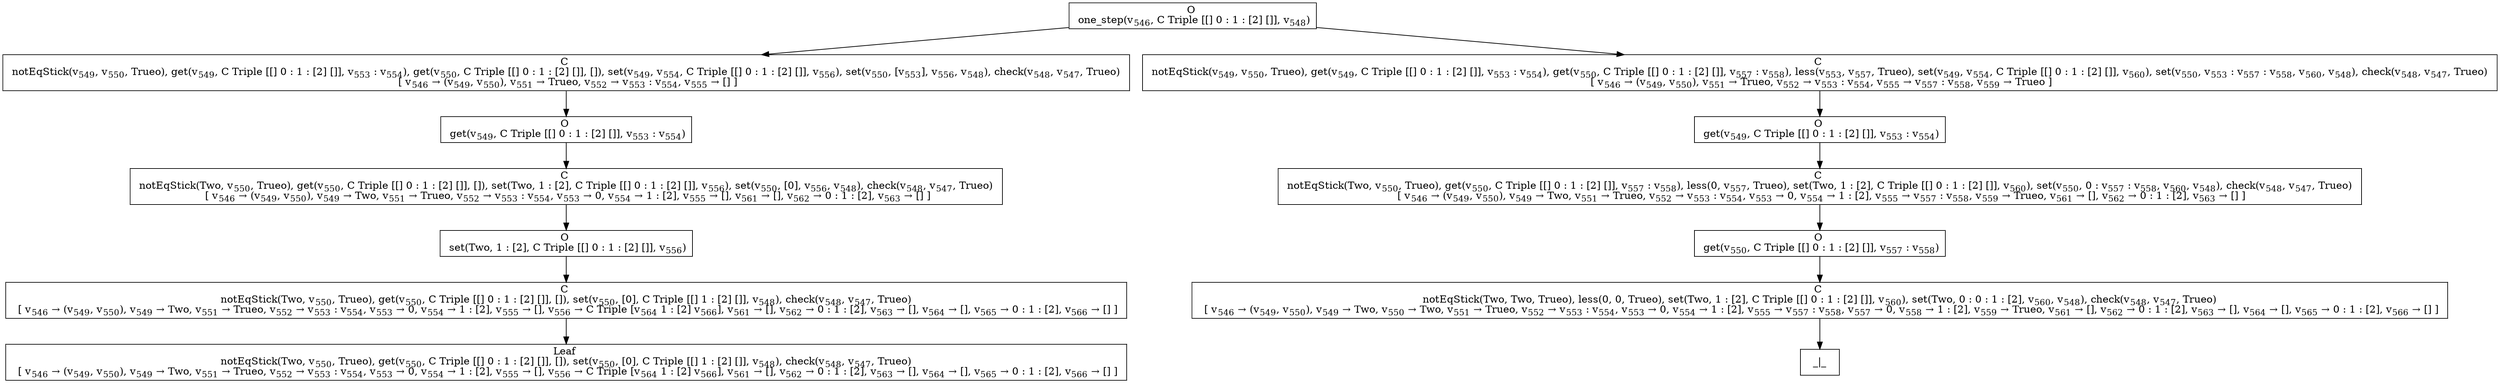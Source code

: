digraph {
    graph [rankdir=TB
          ,bgcolor=transparent];
    node [shape=box
         ,fillcolor=white
         ,style=filled];
    0 [label=<O <BR/> one_step(v<SUB>546</SUB>, C Triple [[] 0 : 1 : [2] []], v<SUB>548</SUB>)>];
    1 [label=<C <BR/> notEqStick(v<SUB>549</SUB>, v<SUB>550</SUB>, Trueo), get(v<SUB>549</SUB>, C Triple [[] 0 : 1 : [2] []], v<SUB>553</SUB> : v<SUB>554</SUB>), get(v<SUB>550</SUB>, C Triple [[] 0 : 1 : [2] []], []), set(v<SUB>549</SUB>, v<SUB>554</SUB>, C Triple [[] 0 : 1 : [2] []], v<SUB>556</SUB>), set(v<SUB>550</SUB>, [v<SUB>553</SUB>], v<SUB>556</SUB>, v<SUB>548</SUB>), check(v<SUB>548</SUB>, v<SUB>547</SUB>, Trueo) <BR/>  [ v<SUB>546</SUB> &rarr; (v<SUB>549</SUB>, v<SUB>550</SUB>), v<SUB>551</SUB> &rarr; Trueo, v<SUB>552</SUB> &rarr; v<SUB>553</SUB> : v<SUB>554</SUB>, v<SUB>555</SUB> &rarr; [] ] >];
    2 [label=<C <BR/> notEqStick(v<SUB>549</SUB>, v<SUB>550</SUB>, Trueo), get(v<SUB>549</SUB>, C Triple [[] 0 : 1 : [2] []], v<SUB>553</SUB> : v<SUB>554</SUB>), get(v<SUB>550</SUB>, C Triple [[] 0 : 1 : [2] []], v<SUB>557</SUB> : v<SUB>558</SUB>), less(v<SUB>553</SUB>, v<SUB>557</SUB>, Trueo), set(v<SUB>549</SUB>, v<SUB>554</SUB>, C Triple [[] 0 : 1 : [2] []], v<SUB>560</SUB>), set(v<SUB>550</SUB>, v<SUB>553</SUB> : v<SUB>557</SUB> : v<SUB>558</SUB>, v<SUB>560</SUB>, v<SUB>548</SUB>), check(v<SUB>548</SUB>, v<SUB>547</SUB>, Trueo) <BR/>  [ v<SUB>546</SUB> &rarr; (v<SUB>549</SUB>, v<SUB>550</SUB>), v<SUB>551</SUB> &rarr; Trueo, v<SUB>552</SUB> &rarr; v<SUB>553</SUB> : v<SUB>554</SUB>, v<SUB>555</SUB> &rarr; v<SUB>557</SUB> : v<SUB>558</SUB>, v<SUB>559</SUB> &rarr; Trueo ] >];
    3 [label=<O <BR/> get(v<SUB>549</SUB>, C Triple [[] 0 : 1 : [2] []], v<SUB>553</SUB> : v<SUB>554</SUB>)>];
    4 [label=<C <BR/> notEqStick(Two, v<SUB>550</SUB>, Trueo), get(v<SUB>550</SUB>, C Triple [[] 0 : 1 : [2] []], []), set(Two, 1 : [2], C Triple [[] 0 : 1 : [2] []], v<SUB>556</SUB>), set(v<SUB>550</SUB>, [0], v<SUB>556</SUB>, v<SUB>548</SUB>), check(v<SUB>548</SUB>, v<SUB>547</SUB>, Trueo) <BR/>  [ v<SUB>546</SUB> &rarr; (v<SUB>549</SUB>, v<SUB>550</SUB>), v<SUB>549</SUB> &rarr; Two, v<SUB>551</SUB> &rarr; Trueo, v<SUB>552</SUB> &rarr; v<SUB>553</SUB> : v<SUB>554</SUB>, v<SUB>553</SUB> &rarr; 0, v<SUB>554</SUB> &rarr; 1 : [2], v<SUB>555</SUB> &rarr; [], v<SUB>561</SUB> &rarr; [], v<SUB>562</SUB> &rarr; 0 : 1 : [2], v<SUB>563</SUB> &rarr; [] ] >];
    5 [label=<O <BR/> set(Two, 1 : [2], C Triple [[] 0 : 1 : [2] []], v<SUB>556</SUB>)>];
    6 [label=<C <BR/> notEqStick(Two, v<SUB>550</SUB>, Trueo), get(v<SUB>550</SUB>, C Triple [[] 0 : 1 : [2] []], []), set(v<SUB>550</SUB>, [0], C Triple [[] 1 : [2] []], v<SUB>548</SUB>), check(v<SUB>548</SUB>, v<SUB>547</SUB>, Trueo) <BR/>  [ v<SUB>546</SUB> &rarr; (v<SUB>549</SUB>, v<SUB>550</SUB>), v<SUB>549</SUB> &rarr; Two, v<SUB>551</SUB> &rarr; Trueo, v<SUB>552</SUB> &rarr; v<SUB>553</SUB> : v<SUB>554</SUB>, v<SUB>553</SUB> &rarr; 0, v<SUB>554</SUB> &rarr; 1 : [2], v<SUB>555</SUB> &rarr; [], v<SUB>556</SUB> &rarr; C Triple [v<SUB>564</SUB> 1 : [2] v<SUB>566</SUB>], v<SUB>561</SUB> &rarr; [], v<SUB>562</SUB> &rarr; 0 : 1 : [2], v<SUB>563</SUB> &rarr; [], v<SUB>564</SUB> &rarr; [], v<SUB>565</SUB> &rarr; 0 : 1 : [2], v<SUB>566</SUB> &rarr; [] ] >];
    7 [label=<Leaf <BR/> notEqStick(Two, v<SUB>550</SUB>, Trueo), get(v<SUB>550</SUB>, C Triple [[] 0 : 1 : [2] []], []), set(v<SUB>550</SUB>, [0], C Triple [[] 1 : [2] []], v<SUB>548</SUB>), check(v<SUB>548</SUB>, v<SUB>547</SUB>, Trueo) <BR/>  [ v<SUB>546</SUB> &rarr; (v<SUB>549</SUB>, v<SUB>550</SUB>), v<SUB>549</SUB> &rarr; Two, v<SUB>551</SUB> &rarr; Trueo, v<SUB>552</SUB> &rarr; v<SUB>553</SUB> : v<SUB>554</SUB>, v<SUB>553</SUB> &rarr; 0, v<SUB>554</SUB> &rarr; 1 : [2], v<SUB>555</SUB> &rarr; [], v<SUB>556</SUB> &rarr; C Triple [v<SUB>564</SUB> 1 : [2] v<SUB>566</SUB>], v<SUB>561</SUB> &rarr; [], v<SUB>562</SUB> &rarr; 0 : 1 : [2], v<SUB>563</SUB> &rarr; [], v<SUB>564</SUB> &rarr; [], v<SUB>565</SUB> &rarr; 0 : 1 : [2], v<SUB>566</SUB> &rarr; [] ] >];
    8 [label=<O <BR/> get(v<SUB>549</SUB>, C Triple [[] 0 : 1 : [2] []], v<SUB>553</SUB> : v<SUB>554</SUB>)>];
    9 [label=<C <BR/> notEqStick(Two, v<SUB>550</SUB>, Trueo), get(v<SUB>550</SUB>, C Triple [[] 0 : 1 : [2] []], v<SUB>557</SUB> : v<SUB>558</SUB>), less(0, v<SUB>557</SUB>, Trueo), set(Two, 1 : [2], C Triple [[] 0 : 1 : [2] []], v<SUB>560</SUB>), set(v<SUB>550</SUB>, 0 : v<SUB>557</SUB> : v<SUB>558</SUB>, v<SUB>560</SUB>, v<SUB>548</SUB>), check(v<SUB>548</SUB>, v<SUB>547</SUB>, Trueo) <BR/>  [ v<SUB>546</SUB> &rarr; (v<SUB>549</SUB>, v<SUB>550</SUB>), v<SUB>549</SUB> &rarr; Two, v<SUB>551</SUB> &rarr; Trueo, v<SUB>552</SUB> &rarr; v<SUB>553</SUB> : v<SUB>554</SUB>, v<SUB>553</SUB> &rarr; 0, v<SUB>554</SUB> &rarr; 1 : [2], v<SUB>555</SUB> &rarr; v<SUB>557</SUB> : v<SUB>558</SUB>, v<SUB>559</SUB> &rarr; Trueo, v<SUB>561</SUB> &rarr; [], v<SUB>562</SUB> &rarr; 0 : 1 : [2], v<SUB>563</SUB> &rarr; [] ] >];
    10 [label=<O <BR/> get(v<SUB>550</SUB>, C Triple [[] 0 : 1 : [2] []], v<SUB>557</SUB> : v<SUB>558</SUB>)>];
    11 [label=<C <BR/> notEqStick(Two, Two, Trueo), less(0, 0, Trueo), set(Two, 1 : [2], C Triple [[] 0 : 1 : [2] []], v<SUB>560</SUB>), set(Two, 0 : 0 : 1 : [2], v<SUB>560</SUB>, v<SUB>548</SUB>), check(v<SUB>548</SUB>, v<SUB>547</SUB>, Trueo) <BR/>  [ v<SUB>546</SUB> &rarr; (v<SUB>549</SUB>, v<SUB>550</SUB>), v<SUB>549</SUB> &rarr; Two, v<SUB>550</SUB> &rarr; Two, v<SUB>551</SUB> &rarr; Trueo, v<SUB>552</SUB> &rarr; v<SUB>553</SUB> : v<SUB>554</SUB>, v<SUB>553</SUB> &rarr; 0, v<SUB>554</SUB> &rarr; 1 : [2], v<SUB>555</SUB> &rarr; v<SUB>557</SUB> : v<SUB>558</SUB>, v<SUB>557</SUB> &rarr; 0, v<SUB>558</SUB> &rarr; 1 : [2], v<SUB>559</SUB> &rarr; Trueo, v<SUB>561</SUB> &rarr; [], v<SUB>562</SUB> &rarr; 0 : 1 : [2], v<SUB>563</SUB> &rarr; [], v<SUB>564</SUB> &rarr; [], v<SUB>565</SUB> &rarr; 0 : 1 : [2], v<SUB>566</SUB> &rarr; [] ] >];
    12 [label=<_|_>];
    0 -> 1 [label=""];
    0 -> 2 [label=""];
    1 -> 3 [label=""];
    2 -> 8 [label=""];
    3 -> 4 [label=""];
    4 -> 5 [label=""];
    5 -> 6 [label=""];
    6 -> 7 [label=""];
    8 -> 9 [label=""];
    9 -> 10 [label=""];
    10 -> 11 [label=""];
    11 -> 12 [label=""];
}